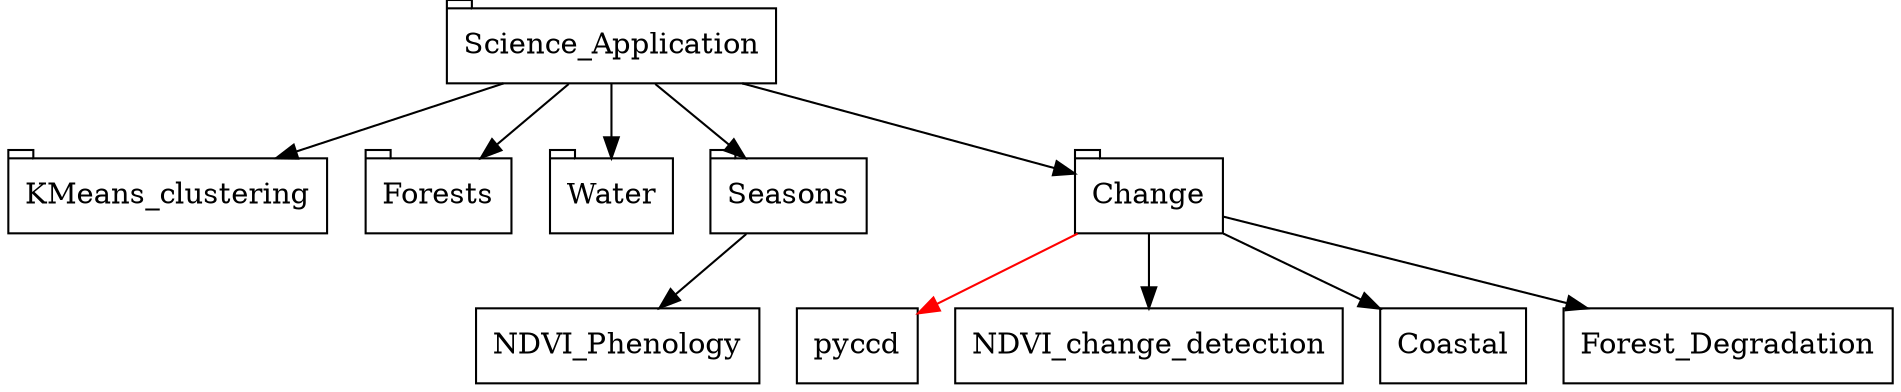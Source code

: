 digraph ODC {
node [shape=tab]
Science_Application
Science_Application -> KMeans_clustering
Science_Application -> Forests
Science_Application -> Water
Science_Application -> Seasons
Science_Application -> Change
node [shape=elipse]
Change -> pyccd [color=red]
Change -> NDVI_change_detection
Change -> Coastal
Change -> Forest_Degradation
Seasons -> NDVI_Phenology
}

